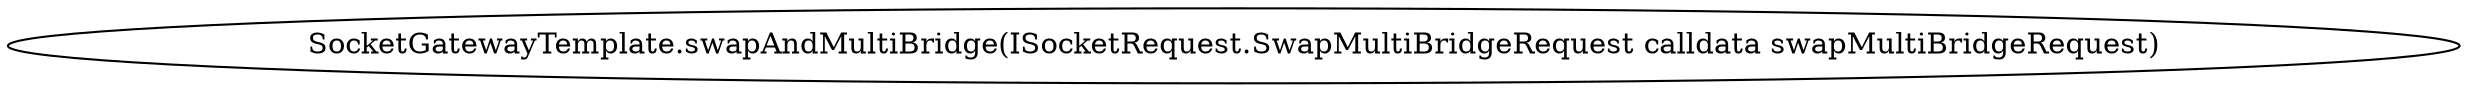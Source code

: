 digraph "" {
	graph [bb="0,0,996.09,36"];
	node [label="\N"];
	"SocketGatewayTemplate.swapAndMultiBridge(ISocketRequest.SwapMultiBridgeRequest calldata swapMultiBridgeRequest)"	 [height=0.5,
		pos="498.05,18",
		width=13.835];
}
